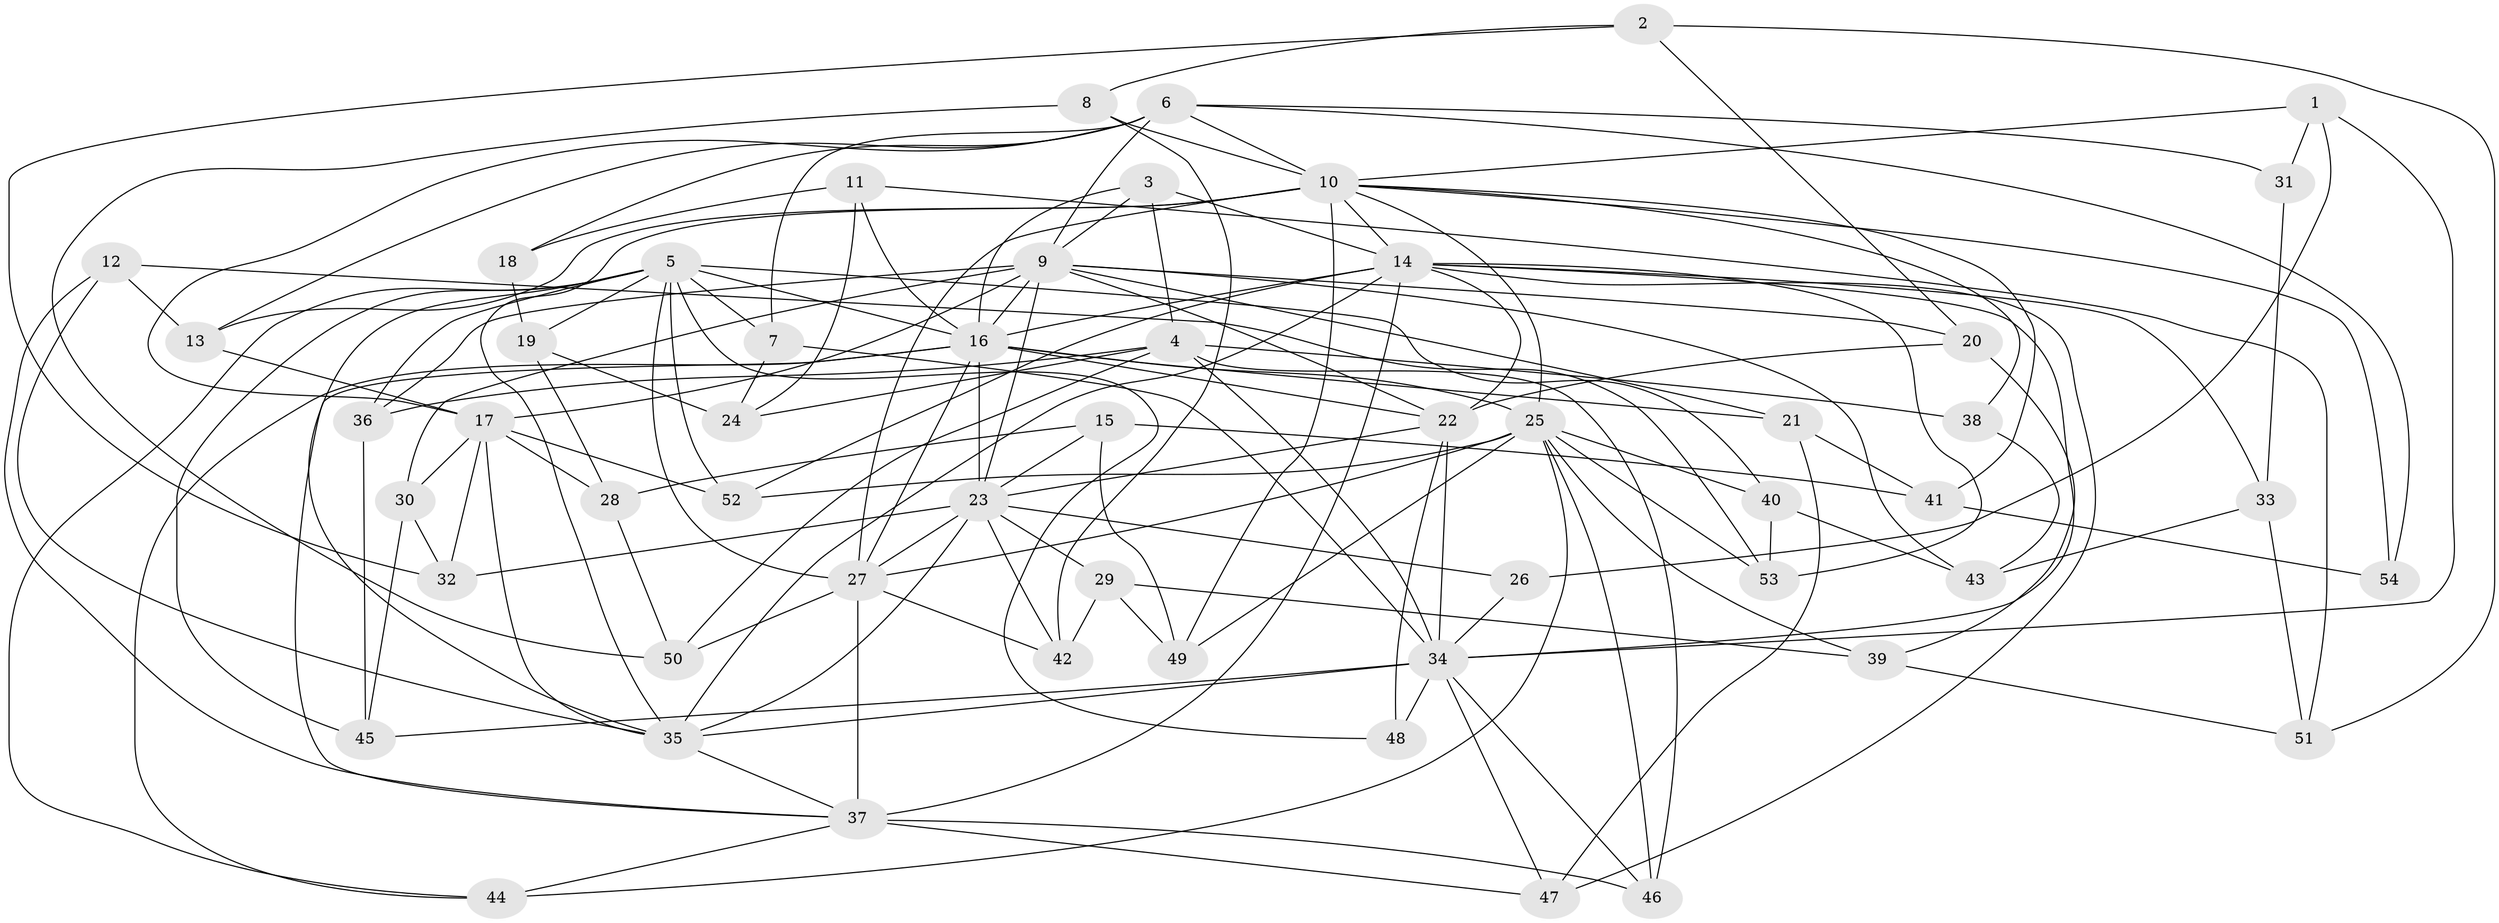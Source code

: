 // original degree distribution, {4: 1.0}
// Generated by graph-tools (version 1.1) at 2025/37/03/09/25 02:37:50]
// undirected, 54 vertices, 146 edges
graph export_dot {
graph [start="1"]
  node [color=gray90,style=filled];
  1;
  2;
  3;
  4;
  5;
  6;
  7;
  8;
  9;
  10;
  11;
  12;
  13;
  14;
  15;
  16;
  17;
  18;
  19;
  20;
  21;
  22;
  23;
  24;
  25;
  26;
  27;
  28;
  29;
  30;
  31;
  32;
  33;
  34;
  35;
  36;
  37;
  38;
  39;
  40;
  41;
  42;
  43;
  44;
  45;
  46;
  47;
  48;
  49;
  50;
  51;
  52;
  53;
  54;
  1 -- 10 [weight=1.0];
  1 -- 26 [weight=1.0];
  1 -- 31 [weight=1.0];
  1 -- 34 [weight=1.0];
  2 -- 8 [weight=1.0];
  2 -- 20 [weight=1.0];
  2 -- 32 [weight=1.0];
  2 -- 51 [weight=1.0];
  3 -- 4 [weight=1.0];
  3 -- 9 [weight=1.0];
  3 -- 14 [weight=1.0];
  3 -- 16 [weight=1.0];
  4 -- 24 [weight=1.0];
  4 -- 34 [weight=1.0];
  4 -- 36 [weight=1.0];
  4 -- 38 [weight=2.0];
  4 -- 46 [weight=1.0];
  4 -- 50 [weight=1.0];
  5 -- 7 [weight=1.0];
  5 -- 16 [weight=1.0];
  5 -- 19 [weight=1.0];
  5 -- 27 [weight=1.0];
  5 -- 35 [weight=1.0];
  5 -- 36 [weight=1.0];
  5 -- 40 [weight=1.0];
  5 -- 44 [weight=1.0];
  5 -- 45 [weight=1.0];
  5 -- 48 [weight=1.0];
  5 -- 52 [weight=2.0];
  6 -- 7 [weight=1.0];
  6 -- 9 [weight=1.0];
  6 -- 10 [weight=1.0];
  6 -- 13 [weight=1.0];
  6 -- 17 [weight=2.0];
  6 -- 18 [weight=2.0];
  6 -- 31 [weight=2.0];
  6 -- 54 [weight=2.0];
  7 -- 24 [weight=1.0];
  7 -- 34 [weight=1.0];
  8 -- 10 [weight=1.0];
  8 -- 42 [weight=1.0];
  8 -- 50 [weight=1.0];
  9 -- 16 [weight=1.0];
  9 -- 17 [weight=2.0];
  9 -- 20 [weight=1.0];
  9 -- 21 [weight=1.0];
  9 -- 22 [weight=1.0];
  9 -- 23 [weight=1.0];
  9 -- 30 [weight=1.0];
  9 -- 36 [weight=1.0];
  9 -- 43 [weight=1.0];
  10 -- 13 [weight=1.0];
  10 -- 14 [weight=1.0];
  10 -- 25 [weight=1.0];
  10 -- 27 [weight=1.0];
  10 -- 35 [weight=1.0];
  10 -- 38 [weight=1.0];
  10 -- 41 [weight=1.0];
  10 -- 49 [weight=1.0];
  10 -- 54 [weight=1.0];
  11 -- 16 [weight=1.0];
  11 -- 18 [weight=1.0];
  11 -- 24 [weight=1.0];
  11 -- 51 [weight=1.0];
  12 -- 13 [weight=1.0];
  12 -- 35 [weight=1.0];
  12 -- 37 [weight=1.0];
  12 -- 53 [weight=1.0];
  13 -- 17 [weight=1.0];
  14 -- 16 [weight=1.0];
  14 -- 22 [weight=1.0];
  14 -- 33 [weight=1.0];
  14 -- 34 [weight=1.0];
  14 -- 35 [weight=1.0];
  14 -- 37 [weight=1.0];
  14 -- 47 [weight=1.0];
  14 -- 52 [weight=2.0];
  14 -- 53 [weight=1.0];
  15 -- 23 [weight=1.0];
  15 -- 28 [weight=1.0];
  15 -- 41 [weight=1.0];
  15 -- 49 [weight=1.0];
  16 -- 21 [weight=1.0];
  16 -- 22 [weight=1.0];
  16 -- 23 [weight=1.0];
  16 -- 25 [weight=1.0];
  16 -- 27 [weight=1.0];
  16 -- 37 [weight=1.0];
  16 -- 44 [weight=1.0];
  17 -- 28 [weight=1.0];
  17 -- 30 [weight=1.0];
  17 -- 32 [weight=1.0];
  17 -- 35 [weight=1.0];
  17 -- 52 [weight=1.0];
  18 -- 19 [weight=1.0];
  19 -- 24 [weight=1.0];
  19 -- 28 [weight=1.0];
  20 -- 22 [weight=1.0];
  20 -- 39 [weight=1.0];
  21 -- 41 [weight=1.0];
  21 -- 47 [weight=1.0];
  22 -- 23 [weight=2.0];
  22 -- 34 [weight=1.0];
  22 -- 48 [weight=1.0];
  23 -- 26 [weight=2.0];
  23 -- 27 [weight=1.0];
  23 -- 29 [weight=1.0];
  23 -- 32 [weight=1.0];
  23 -- 35 [weight=1.0];
  23 -- 42 [weight=1.0];
  25 -- 27 [weight=1.0];
  25 -- 39 [weight=1.0];
  25 -- 40 [weight=1.0];
  25 -- 44 [weight=1.0];
  25 -- 46 [weight=1.0];
  25 -- 49 [weight=1.0];
  25 -- 52 [weight=1.0];
  25 -- 53 [weight=1.0];
  26 -- 34 [weight=1.0];
  27 -- 37 [weight=3.0];
  27 -- 42 [weight=1.0];
  27 -- 50 [weight=1.0];
  28 -- 50 [weight=1.0];
  29 -- 39 [weight=1.0];
  29 -- 42 [weight=1.0];
  29 -- 49 [weight=1.0];
  30 -- 32 [weight=1.0];
  30 -- 45 [weight=1.0];
  31 -- 33 [weight=1.0];
  33 -- 43 [weight=1.0];
  33 -- 51 [weight=1.0];
  34 -- 35 [weight=1.0];
  34 -- 45 [weight=1.0];
  34 -- 46 [weight=1.0];
  34 -- 47 [weight=1.0];
  34 -- 48 [weight=2.0];
  35 -- 37 [weight=1.0];
  36 -- 45 [weight=1.0];
  37 -- 44 [weight=1.0];
  37 -- 46 [weight=1.0];
  37 -- 47 [weight=1.0];
  38 -- 43 [weight=1.0];
  39 -- 51 [weight=1.0];
  40 -- 43 [weight=1.0];
  40 -- 53 [weight=1.0];
  41 -- 54 [weight=1.0];
}
